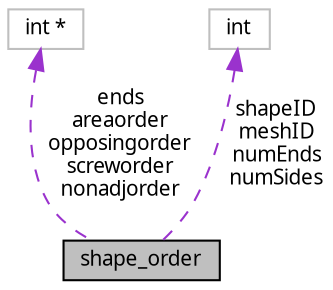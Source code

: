 digraph G
{
  edge [fontname="FreeSans.ttf",fontsize=10,labelfontname="FreeSans.ttf",labelfontsize=10];
  node [fontname="FreeSans.ttf",fontsize=10,shape=record];
  Node1 [label="shape_order",height=0.2,width=0.4,color="black", fillcolor="grey75", style="filled" fontcolor="black"];
  Node2 -> Node1 [dir=back,color="darkorchid3",fontsize=10,style="dashed",label="ends\nareaorder\nopposingorder\nscreworder\nnonadjorder",fontname="FreeSans.ttf"];
  Node2 [label="int *",height=0.2,width=0.4,color="grey75", fillcolor="white", style="filled"];
  Node3 -> Node1 [dir=back,color="darkorchid3",fontsize=10,style="dashed",label="shapeID\nmeshID\nnumEnds\nnumSides",fontname="FreeSans.ttf"];
  Node3 [label="int",height=0.2,width=0.4,color="grey75", fillcolor="white", style="filled"];
}

